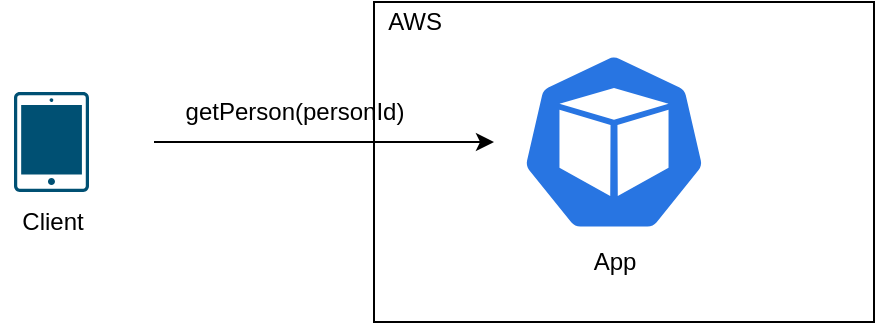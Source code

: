 <mxfile version="15.8.3" type="github">
  <diagram id="3-LJM8cy5WZiCc4egxbc" name="Page-1">
    <mxGraphModel dx="1186" dy="764" grid="1" gridSize="10" guides="1" tooltips="1" connect="1" arrows="1" fold="1" page="1" pageScale="1" pageWidth="850" pageHeight="1100" math="0" shadow="0">
      <root>
        <mxCell id="0" />
        <mxCell id="1" parent="0" />
        <mxCell id="yGHzoKNZI_u5UiGkasQw-3" value="" style="rounded=0;whiteSpace=wrap;html=1;" vertex="1" parent="1">
          <mxGeometry x="290" y="140" width="250" height="160" as="geometry" />
        </mxCell>
        <mxCell id="yGHzoKNZI_u5UiGkasQw-2" value="" style="sketch=0;html=1;dashed=0;whitespace=wrap;fillColor=#2875E2;strokeColor=#ffffff;points=[[0.005,0.63,0],[0.1,0.2,0],[0.9,0.2,0],[0.5,0,0],[0.995,0.63,0],[0.72,0.99,0],[0.5,1,0],[0.28,0.99,0]];shape=mxgraph.kubernetes.icon;prIcon=pod" vertex="1" parent="1">
          <mxGeometry x="350" y="165" width="120" height="90" as="geometry" />
        </mxCell>
        <mxCell id="yGHzoKNZI_u5UiGkasQw-4" value="" style="endArrow=classic;html=1;rounded=0;" edge="1" parent="1" target="yGHzoKNZI_u5UiGkasQw-2">
          <mxGeometry width="50" height="50" relative="1" as="geometry">
            <mxPoint x="180" y="210" as="sourcePoint" />
            <mxPoint x="450" y="370" as="targetPoint" />
          </mxGeometry>
        </mxCell>
        <mxCell id="yGHzoKNZI_u5UiGkasQw-5" value="" style="sketch=0;points=[[0.015,0.015,0],[0.985,0.015,0],[0.985,0.985,0],[0.015,0.985,0],[0.25,0,0],[0.5,0,0],[0.75,0,0],[1,0.25,0],[1,0.5,0],[1,0.75,0],[0.75,1,0],[0.5,1,0],[0.25,1,0],[0,0.75,0],[0,0.5,0],[0,0.25,0]];verticalLabelPosition=bottom;html=1;verticalAlign=top;aspect=fixed;align=center;pointerEvents=1;shape=mxgraph.cisco19.handheld;fillColor=#005073;strokeColor=none;" vertex="1" parent="1">
          <mxGeometry x="110" y="185" width="37.5" height="50" as="geometry" />
        </mxCell>
        <mxCell id="yGHzoKNZI_u5UiGkasQw-6" value="Client" style="text;html=1;align=center;verticalAlign=middle;resizable=0;points=[];autosize=1;strokeColor=none;fillColor=none;" vertex="1" parent="1">
          <mxGeometry x="103.75" y="240" width="50" height="20" as="geometry" />
        </mxCell>
        <mxCell id="yGHzoKNZI_u5UiGkasQw-7" value="App" style="text;html=1;align=center;verticalAlign=middle;resizable=0;points=[];autosize=1;strokeColor=none;fillColor=none;" vertex="1" parent="1">
          <mxGeometry x="390" y="260" width="40" height="20" as="geometry" />
        </mxCell>
        <mxCell id="yGHzoKNZI_u5UiGkasQw-8" value="getPerson(personId)" style="text;html=1;align=center;verticalAlign=middle;resizable=0;points=[];autosize=1;strokeColor=none;fillColor=none;" vertex="1" parent="1">
          <mxGeometry x="190" y="185" width="120" height="20" as="geometry" />
        </mxCell>
        <mxCell id="yGHzoKNZI_u5UiGkasQw-9" value="AWS" style="text;html=1;align=center;verticalAlign=middle;resizable=0;points=[];autosize=1;strokeColor=none;fillColor=none;" vertex="1" parent="1">
          <mxGeometry x="290" y="140" width="40" height="20" as="geometry" />
        </mxCell>
      </root>
    </mxGraphModel>
  </diagram>
</mxfile>
